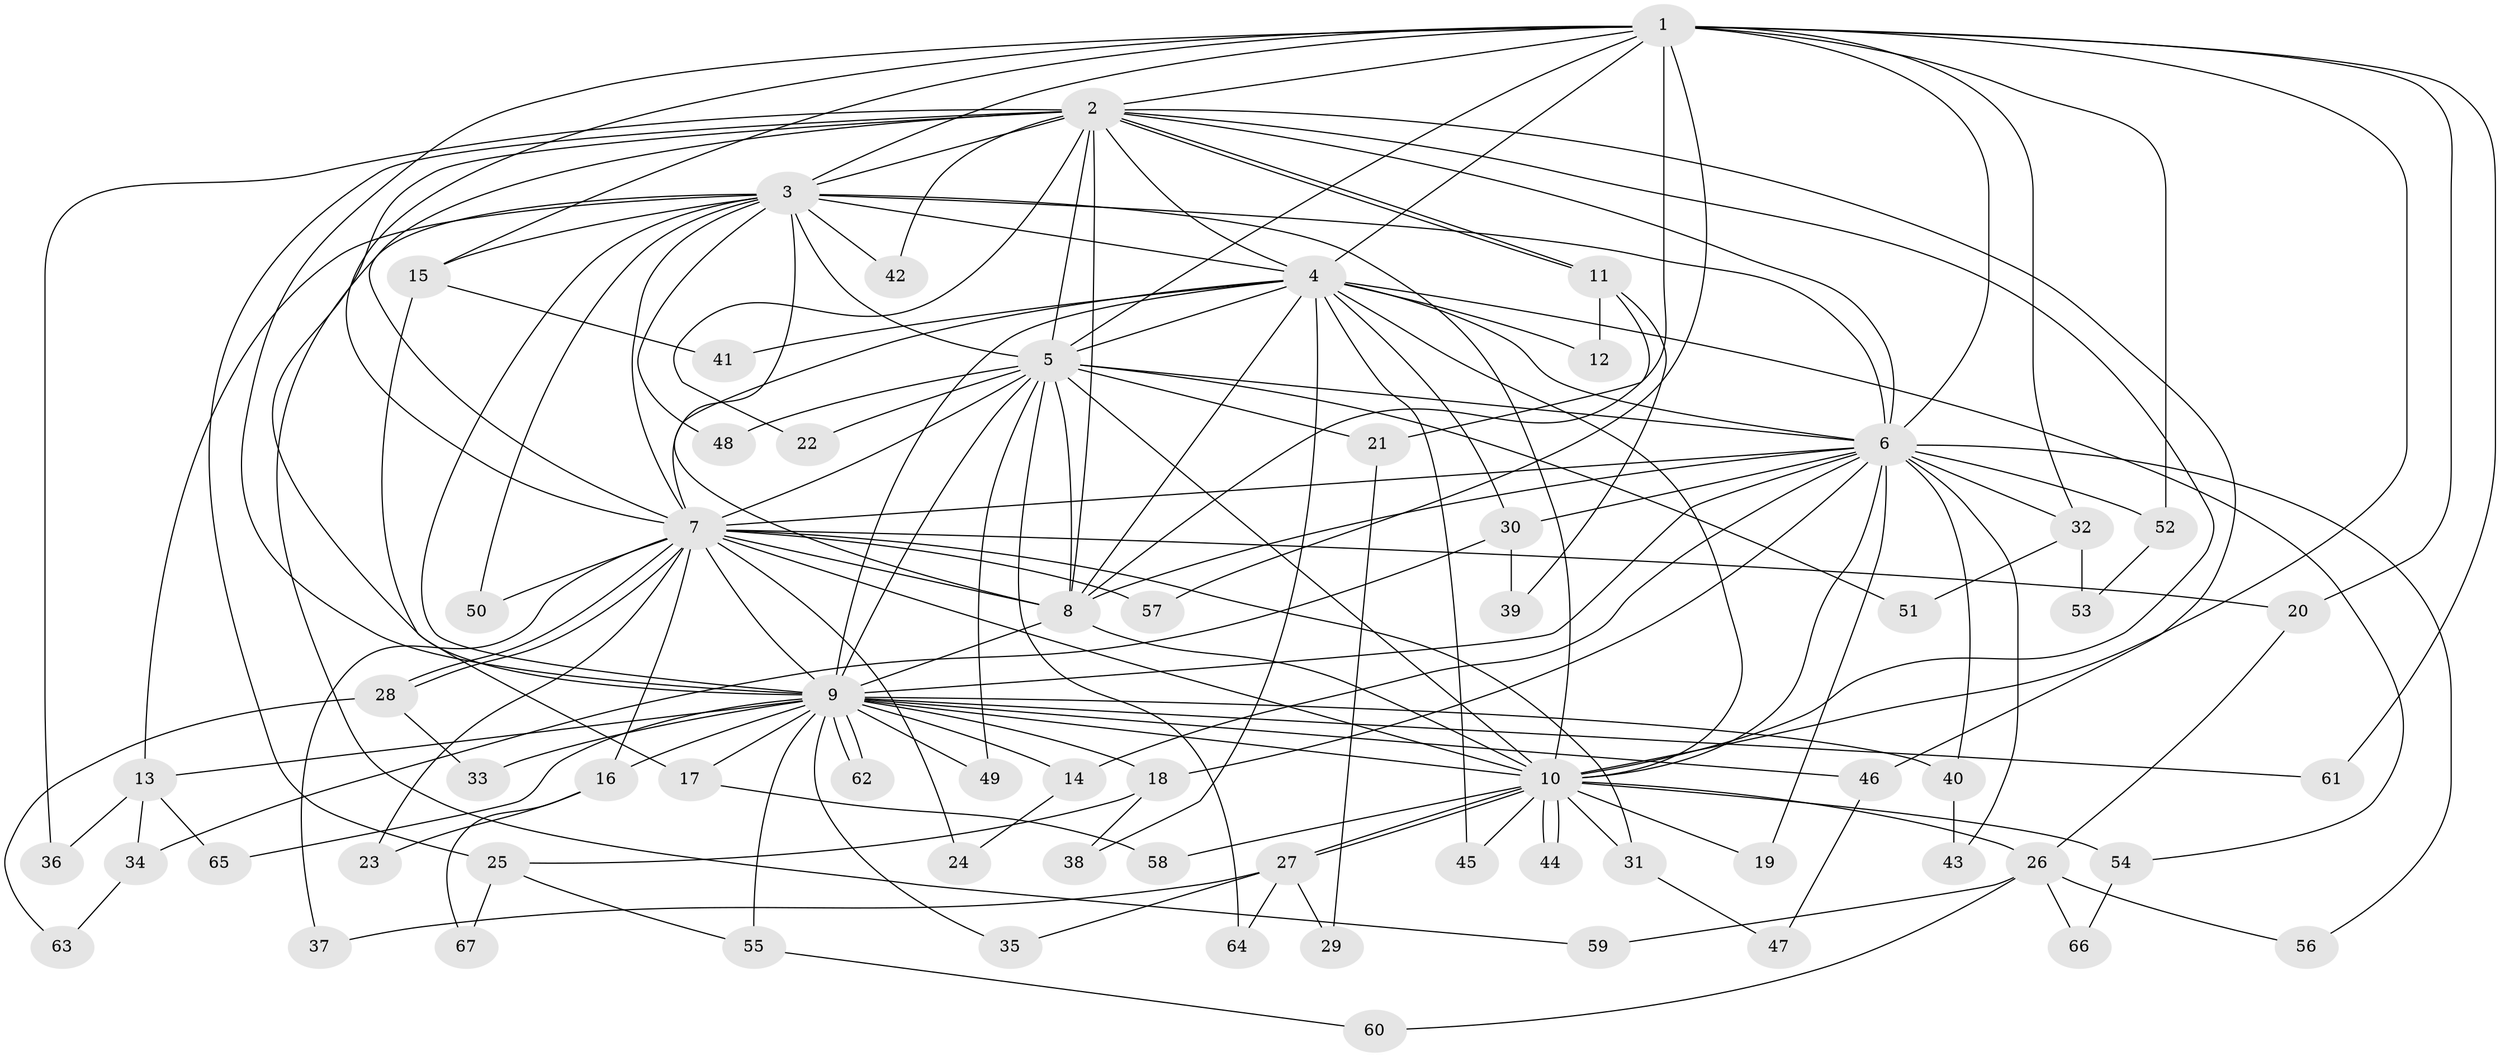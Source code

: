 // coarse degree distribution, {13: 0.041666666666666664, 15: 0.020833333333333332, 14: 0.041666666666666664, 17: 0.041666666666666664, 16: 0.020833333333333332, 20: 0.020833333333333332, 5: 0.041666666666666664, 2: 0.4583333333333333, 4: 0.08333333333333333, 3: 0.1875, 6: 0.041666666666666664}
// Generated by graph-tools (version 1.1) at 2025/51/02/27/25 19:51:53]
// undirected, 67 vertices, 159 edges
graph export_dot {
graph [start="1"]
  node [color=gray90,style=filled];
  1;
  2;
  3;
  4;
  5;
  6;
  7;
  8;
  9;
  10;
  11;
  12;
  13;
  14;
  15;
  16;
  17;
  18;
  19;
  20;
  21;
  22;
  23;
  24;
  25;
  26;
  27;
  28;
  29;
  30;
  31;
  32;
  33;
  34;
  35;
  36;
  37;
  38;
  39;
  40;
  41;
  42;
  43;
  44;
  45;
  46;
  47;
  48;
  49;
  50;
  51;
  52;
  53;
  54;
  55;
  56;
  57;
  58;
  59;
  60;
  61;
  62;
  63;
  64;
  65;
  66;
  67;
  1 -- 2;
  1 -- 3;
  1 -- 4;
  1 -- 5;
  1 -- 6;
  1 -- 7;
  1 -- 8;
  1 -- 9;
  1 -- 10;
  1 -- 15;
  1 -- 20;
  1 -- 32;
  1 -- 52;
  1 -- 57;
  1 -- 61;
  2 -- 3;
  2 -- 4;
  2 -- 5;
  2 -- 6;
  2 -- 7;
  2 -- 8;
  2 -- 9;
  2 -- 10;
  2 -- 11;
  2 -- 11;
  2 -- 22;
  2 -- 25;
  2 -- 36;
  2 -- 42;
  2 -- 46;
  3 -- 4;
  3 -- 5;
  3 -- 6;
  3 -- 7;
  3 -- 8;
  3 -- 9;
  3 -- 10;
  3 -- 13;
  3 -- 15;
  3 -- 42;
  3 -- 48;
  3 -- 50;
  3 -- 59;
  4 -- 5;
  4 -- 6;
  4 -- 7;
  4 -- 8;
  4 -- 9;
  4 -- 10;
  4 -- 12;
  4 -- 30;
  4 -- 38;
  4 -- 41;
  4 -- 45;
  4 -- 54;
  5 -- 6;
  5 -- 7;
  5 -- 8;
  5 -- 9;
  5 -- 10;
  5 -- 21;
  5 -- 22;
  5 -- 48;
  5 -- 49;
  5 -- 51;
  5 -- 64;
  6 -- 7;
  6 -- 8;
  6 -- 9;
  6 -- 10;
  6 -- 14;
  6 -- 18;
  6 -- 19;
  6 -- 30;
  6 -- 32;
  6 -- 40;
  6 -- 43;
  6 -- 52;
  6 -- 56;
  7 -- 8;
  7 -- 9;
  7 -- 10;
  7 -- 16;
  7 -- 20;
  7 -- 23;
  7 -- 24;
  7 -- 28;
  7 -- 28;
  7 -- 31;
  7 -- 37;
  7 -- 50;
  7 -- 57;
  8 -- 9;
  8 -- 10;
  9 -- 10;
  9 -- 13;
  9 -- 14;
  9 -- 16;
  9 -- 17;
  9 -- 18;
  9 -- 33;
  9 -- 35;
  9 -- 40;
  9 -- 46;
  9 -- 49;
  9 -- 55;
  9 -- 61;
  9 -- 62;
  9 -- 62;
  9 -- 65;
  10 -- 19;
  10 -- 26;
  10 -- 27;
  10 -- 27;
  10 -- 31;
  10 -- 44;
  10 -- 44;
  10 -- 45;
  10 -- 54;
  10 -- 58;
  11 -- 12;
  11 -- 21;
  11 -- 39;
  13 -- 34;
  13 -- 36;
  13 -- 65;
  14 -- 24;
  15 -- 17;
  15 -- 41;
  16 -- 23;
  16 -- 67;
  17 -- 58;
  18 -- 25;
  18 -- 38;
  20 -- 26;
  21 -- 29;
  25 -- 55;
  25 -- 67;
  26 -- 56;
  26 -- 59;
  26 -- 60;
  26 -- 66;
  27 -- 29;
  27 -- 35;
  27 -- 37;
  27 -- 64;
  28 -- 33;
  28 -- 63;
  30 -- 34;
  30 -- 39;
  31 -- 47;
  32 -- 51;
  32 -- 53;
  34 -- 63;
  40 -- 43;
  46 -- 47;
  52 -- 53;
  54 -- 66;
  55 -- 60;
}
